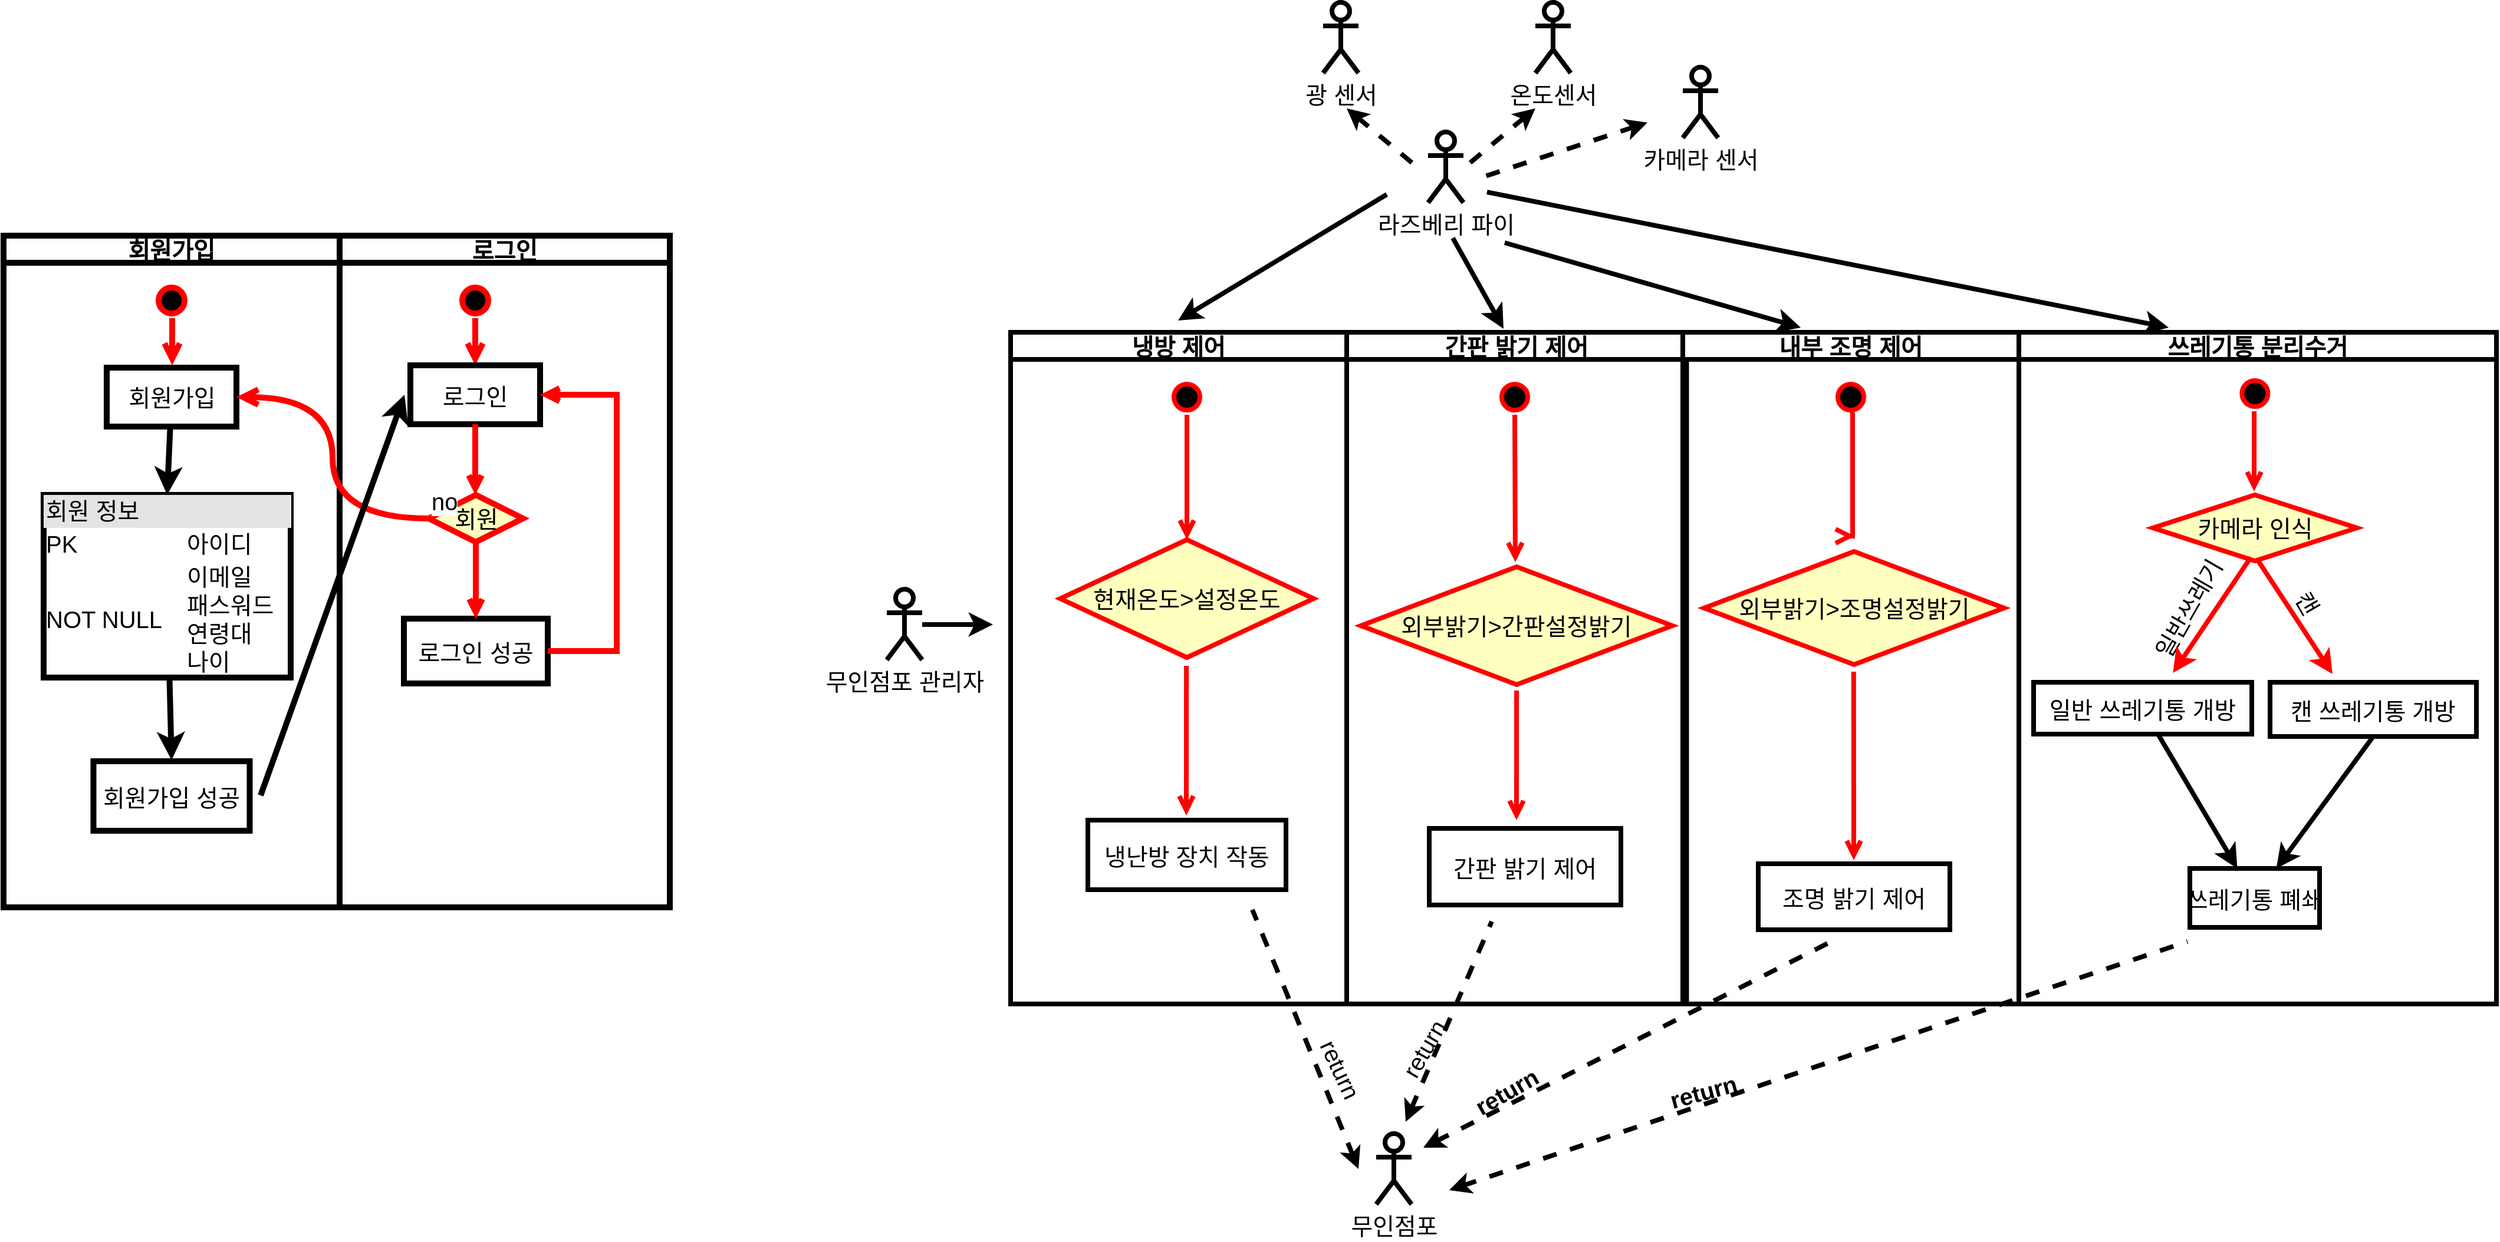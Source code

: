 <mxfile version="24.2.7" type="google">
  <diagram name="Page-1" id="e7e014a7-5840-1c2e-5031-d8a46d1fe8dd">
    <mxGraphModel grid="0" page="0" gridSize="10" guides="1" tooltips="1" connect="1" arrows="1" fold="1" pageScale="1" pageWidth="1169" pageHeight="826" background="none" math="0" shadow="0">
      <root>
        <mxCell id="0" />
        <mxCell id="1" parent="0" />
        <mxCell id="2" value="로그인" style="swimlane;whiteSpace=wrap;rounded=0;strokeWidth=5;fontSize=20;" vertex="1" parent="1">
          <mxGeometry x="246" y="38" width="280" height="570" as="geometry" />
        </mxCell>
        <mxCell id="5" value="" style="ellipse;shape=startState;fillColor=#000000;strokeColor=#ff0000;rounded=0;strokeWidth=5;fontSize=20;" vertex="1" parent="2">
          <mxGeometry x="100" y="40" width="30" height="30" as="geometry" />
        </mxCell>
        <mxCell id="6" value="" style="edgeStyle=elbowEdgeStyle;elbow=horizontal;verticalAlign=bottom;endArrow=open;endSize=8;strokeColor=#FF0000;endFill=1;rounded=0;strokeWidth=5;fontSize=20;" edge="1" parent="2" source="5" target="7">
          <mxGeometry x="100" y="40" as="geometry">
            <mxPoint x="115" y="110" as="targetPoint" />
          </mxGeometry>
        </mxCell>
        <mxCell id="7" value="로그인" style="rounded=0;strokeWidth=5;fontSize=20;" vertex="1" parent="2">
          <mxGeometry x="60" y="110" width="110" height="50" as="geometry" />
        </mxCell>
        <mxCell id="9" value="" style="endArrow=open;strokeColor=#FF0000;endFill=1;rounded=0;strokeWidth=5;fontSize=20;" edge="1" parent="2" source="7">
          <mxGeometry relative="1" as="geometry">
            <mxPoint x="115" y="220" as="targetPoint" />
          </mxGeometry>
        </mxCell>
        <mxCell id="10" value="로그인 성공" style="rounded=0;strokeWidth=5;fontSize=20;" vertex="1" parent="2">
          <mxGeometry x="54.5" y="325" width="122" height="55" as="geometry" />
        </mxCell>
        <mxCell id="11" value="" style="endArrow=open;strokeColor=#FF0000;endFill=1;rounded=0;exitX=0.5;exitY=1;exitDx=0;exitDy=0;strokeWidth=5;fontSize=20;" edge="1" parent="2" source="uYI1ENuEKu4iVCfrBXt--41" target="10">
          <mxGeometry relative="1" as="geometry">
            <mxPoint x="115" y="270" as="sourcePoint" />
          </mxGeometry>
        </mxCell>
        <mxCell id="12" value="" style="edgeStyle=elbowEdgeStyle;elbow=horizontal;strokeColor=#FF0000;endArrow=open;endFill=1;rounded=0;strokeWidth=5;fontSize=20;" edge="1" parent="2" source="10" target="7">
          <mxGeometry width="100" height="100" relative="1" as="geometry">
            <mxPoint x="160" y="290" as="sourcePoint" />
            <mxPoint x="260" y="190" as="targetPoint" />
            <Array as="points">
              <mxPoint x="235" y="280" />
            </Array>
          </mxGeometry>
        </mxCell>
        <mxCell id="uYI1ENuEKu4iVCfrBXt--41" value="회원" style="rhombus;whiteSpace=wrap;html=1;fontColor=#000000;fillColor=#ffffc0;strokeColor=#ff0000;rounded=0;strokeWidth=5;fontSize=20;" vertex="1" parent="2">
          <mxGeometry x="75.5" y="220" width="80" height="40" as="geometry" />
        </mxCell>
        <mxCell id="uYI1ENuEKu4iVCfrBXt--53" value="" style="edgeStyle=none;curved=1;rounded=0;orthogonalLoop=1;jettySize=auto;html=1;fontSize=12;startSize=8;endSize=8;strokeWidth=4;" edge="1" parent="1" source="uYI1ENuEKu4iVCfrBXt--45">
          <mxGeometry relative="1" as="geometry">
            <mxPoint x="800" y="368" as="targetPoint" />
          </mxGeometry>
        </mxCell>
        <mxCell id="uYI1ENuEKu4iVCfrBXt--45" value="&lt;font style=&quot;font-size: 20px;&quot;&gt;무인점포 관리자&lt;/font&gt;" style="shape=umlActor;verticalLabelPosition=bottom;verticalAlign=top;html=1;rounded=0;strokeWidth=4;" vertex="1" parent="1">
          <mxGeometry x="710" y="338" width="30" height="60" as="geometry" />
        </mxCell>
        <mxCell id="uYI1ENuEKu4iVCfrBXt--84" value="냉방 제어" style="swimlane;whiteSpace=wrap;rounded=0;strokeWidth=4;fontSize=20;" vertex="1" parent="1">
          <mxGeometry x="815" y="120" width="285" height="570" as="geometry" />
        </mxCell>
        <mxCell id="uYI1ENuEKu4iVCfrBXt--85" value="" style="ellipse;shape=startState;fillColor=#000000;strokeColor=#ff0000;rounded=0;strokeWidth=4;" vertex="1" parent="uYI1ENuEKu4iVCfrBXt--84">
          <mxGeometry x="134.5" y="40" width="30" height="30" as="geometry" />
        </mxCell>
        <mxCell id="uYI1ENuEKu4iVCfrBXt--86" value="" style="edgeStyle=elbowEdgeStyle;elbow=horizontal;verticalAlign=bottom;endArrow=open;endSize=8;strokeColor=#FF0000;endFill=1;rounded=0;entryX=0.5;entryY=0;entryDx=0;entryDy=0;strokeWidth=4;" edge="1" parent="uYI1ENuEKu4iVCfrBXt--84" source="uYI1ENuEKu4iVCfrBXt--85" target="uYI1ENuEKu4iVCfrBXt--94">
          <mxGeometry x="40" y="20" as="geometry">
            <mxPoint x="143" y="110" as="targetPoint" />
          </mxGeometry>
        </mxCell>
        <mxCell id="uYI1ENuEKu4iVCfrBXt--94" value="&lt;font style=&quot;font-size: 20px;&quot;&gt;현재온도&amp;gt;설정온도&lt;/font&gt;" style="rhombus;whiteSpace=wrap;html=1;fontColor=#000000;fillColor=#ffffc0;strokeColor=#ff0000;rounded=0;strokeWidth=4;" vertex="1" parent="uYI1ENuEKu4iVCfrBXt--84">
          <mxGeometry x="42" y="176" width="215" height="100" as="geometry" />
        </mxCell>
        <mxCell id="uYI1ENuEKu4iVCfrBXt--102" value="냉난방 장치 작동" style="rounded=0;strokeWidth=4;fontSize=20;" vertex="1" parent="uYI1ENuEKu4iVCfrBXt--84">
          <mxGeometry x="65.5" y="414" width="168" height="59" as="geometry" />
        </mxCell>
        <mxCell id="msa-p7I_3yaAG2sm1weJ-56" value="" style="edgeStyle=elbowEdgeStyle;elbow=horizontal;verticalAlign=bottom;endArrow=open;endSize=8;strokeColor=#FF0000;endFill=1;rounded=0;strokeWidth=4;" edge="1" parent="uYI1ENuEKu4iVCfrBXt--84">
          <mxGeometry x="-775" y="-100" as="geometry">
            <mxPoint x="148.73" y="410" as="targetPoint" />
            <mxPoint x="149.06" y="283" as="sourcePoint" />
          </mxGeometry>
        </mxCell>
        <mxCell id="3" value="회원가입" style="swimlane;whiteSpace=wrap;rounded=0;strokeWidth=5;fontSize=20;" vertex="1" parent="1">
          <mxGeometry x="-39" y="38" width="285" height="570" as="geometry" />
        </mxCell>
        <mxCell id="13" value="" style="ellipse;shape=startState;fillColor=#000000;strokeColor=#ff0000;rounded=0;strokeWidth=5;fontSize=20;" vertex="1" parent="3">
          <mxGeometry x="127.5" y="40" width="30" height="30" as="geometry" />
        </mxCell>
        <mxCell id="14" value="" style="edgeStyle=elbowEdgeStyle;elbow=horizontal;verticalAlign=bottom;endArrow=open;endSize=8;strokeColor=#FF0000;endFill=1;rounded=0;strokeWidth=5;fontSize=20;" edge="1" parent="3" source="13">
          <mxGeometry x="40" y="20" as="geometry">
            <mxPoint x="143" y="110" as="targetPoint" />
          </mxGeometry>
        </mxCell>
        <mxCell id="uYI1ENuEKu4iVCfrBXt--59" value="" style="edgeStyle=none;curved=1;rounded=0;orthogonalLoop=1;jettySize=auto;html=1;fontSize=20;startSize=8;endSize=8;entryX=0.5;entryY=0;entryDx=0;entryDy=0;strokeWidth=5;" edge="1" parent="3" source="uYI1ENuEKu4iVCfrBXt--44" target="uYI1ENuEKu4iVCfrBXt--76">
          <mxGeometry relative="1" as="geometry">
            <mxPoint x="135" y="220" as="targetPoint" />
          </mxGeometry>
        </mxCell>
        <mxCell id="uYI1ENuEKu4iVCfrBXt--44" value="회원가입" style="html=1;whiteSpace=wrap;rounded=0;strokeWidth=5;fontSize=20;" vertex="1" parent="3">
          <mxGeometry x="87.5" y="112" width="110" height="50" as="geometry" />
        </mxCell>
        <mxCell id="uYI1ENuEKu4iVCfrBXt--78" value="" style="edgeStyle=none;curved=1;rounded=0;orthogonalLoop=1;jettySize=auto;html=1;fontSize=20;startSize=8;endSize=8;strokeWidth=5;" edge="1" parent="3" source="uYI1ENuEKu4iVCfrBXt--76">
          <mxGeometry relative="1" as="geometry">
            <mxPoint x="142.5" y="445" as="targetPoint" />
          </mxGeometry>
        </mxCell>
        <mxCell id="uYI1ENuEKu4iVCfrBXt--76" value="&lt;div style=&quot;box-sizing: border-box; width: 100%; background: rgb(228, 228, 228); padding: 2px; font-size: 20px;&quot;&gt;회원 정보&lt;/div&gt;&lt;table cellspacing=&quot;0&quot; cellpadding=&quot;2&quot; style=&quot;width: 100%; font-size: 20px;&quot;&gt;&lt;tbody style=&quot;font-size: 20px;&quot;&gt;&lt;tr style=&quot;font-size: 20px;&quot;&gt;&lt;td style=&quot;font-size: 20px;&quot;&gt;PK&lt;/td&gt;&lt;td style=&quot;font-size: 20px;&quot;&gt;아이디&lt;/td&gt;&lt;/tr&gt;&lt;tr style=&quot;font-size: 20px;&quot;&gt;&lt;td style=&quot;font-size: 20px;&quot;&gt;&lt;p style=&quot;font-size: 20px;&quot;&gt;NOT NULL&lt;/p&gt;&lt;/td&gt;&lt;td style=&quot;font-size: 20px;&quot;&gt;이메일&lt;br style=&quot;font-size: 20px;&quot;&gt;패스워드&lt;br style=&quot;font-size: 20px;&quot;&gt;연령대&lt;br style=&quot;font-size: 20px;&quot;&gt;나이&lt;br style=&quot;font-size: 20px;&quot;&gt;&lt;/td&gt;&lt;/tr&gt;&lt;/tbody&gt;&lt;/table&gt;" style="verticalAlign=top;align=left;overflow=fill;html=1;whiteSpace=wrap;rounded=0;strokeWidth=5;fontSize=20;" vertex="1" parent="3">
          <mxGeometry x="34" y="220" width="209.5" height="155" as="geometry" />
        </mxCell>
        <mxCell id="uYI1ENuEKu4iVCfrBXt--79" value="회원가입 성공" style="rounded=0;strokeWidth=5;fontSize=20;" vertex="1" parent="3">
          <mxGeometry x="76.25" y="446" width="132.5" height="59" as="geometry" />
        </mxCell>
        <mxCell id="uYI1ENuEKu4iVCfrBXt--42" value="no" style="edgeStyle=orthogonalEdgeStyle;html=1;align=left;verticalAlign=bottom;endArrow=open;endSize=8;strokeColor=#ff0000;rounded=0;fontSize=20;curved=1;entryX=1;entryY=0.5;entryDx=0;entryDy=0;strokeWidth=5;" edge="1" parent="1" source="uYI1ENuEKu4iVCfrBXt--41" target="uYI1ENuEKu4iVCfrBXt--44">
          <mxGeometry x="-1" relative="1" as="geometry">
            <mxPoint x="501.5" y="278" as="targetPoint" />
          </mxGeometry>
        </mxCell>
        <mxCell id="uYI1ENuEKu4iVCfrBXt--83" value="" style="edgeStyle=none;curved=1;rounded=0;orthogonalLoop=1;jettySize=auto;html=1;fontSize=20;startSize=8;endSize=8;strokeWidth=5;" edge="1" parent="1">
          <mxGeometry relative="1" as="geometry">
            <mxPoint x="179" y="513" as="sourcePoint" />
            <mxPoint x="301" y="173" as="targetPoint" />
          </mxGeometry>
        </mxCell>
        <mxCell id="uYI1ENuEKu4iVCfrBXt--92" value="&lt;font style=&quot;font-size: 20px;&quot;&gt;온도센서&lt;/font&gt;" style="shape=umlActor;verticalLabelPosition=bottom;verticalAlign=top;html=1;outlineConnect=0;rounded=0;strokeWidth=4;" vertex="1" parent="1">
          <mxGeometry x="1260" y="-160" width="30" height="60" as="geometry" />
        </mxCell>
        <mxCell id="uYI1ENuEKu4iVCfrBXt--93" value="" style="endArrow=classic;html=1;rounded=0;fontSize=12;startSize=8;endSize=8;curved=1;strokeWidth=4;" edge="1" parent="1">
          <mxGeometry width="50" height="50" relative="1" as="geometry">
            <mxPoint x="1134" y="3" as="sourcePoint" />
            <mxPoint x="957" y="110" as="targetPoint" />
          </mxGeometry>
        </mxCell>
        <mxCell id="msa-p7I_3yaAG2sm1weJ-14" value="간판 밝기 제어" style="swimlane;whiteSpace=wrap;rounded=0;strokeWidth=4;fontSize=20;" vertex="1" parent="1">
          <mxGeometry x="1100" y="120" width="288.25" height="570" as="geometry" />
        </mxCell>
        <mxCell id="msa-p7I_3yaAG2sm1weJ-15" value="" style="ellipse;shape=startState;fillColor=#000000;strokeColor=#ff0000;rounded=0;strokeWidth=4;" vertex="1" parent="msa-p7I_3yaAG2sm1weJ-14">
          <mxGeometry x="127.5" y="40" width="30" height="30" as="geometry" />
        </mxCell>
        <mxCell id="msa-p7I_3yaAG2sm1weJ-18" value="&lt;font style=&quot;font-size: 20px;&quot;&gt;외부밝기&amp;gt;간판설정밝기&lt;/font&gt;" style="rhombus;whiteSpace=wrap;html=1;fontColor=#000000;fillColor=#ffffc0;strokeColor=#ff0000;rounded=0;strokeWidth=4;" vertex="1" parent="msa-p7I_3yaAG2sm1weJ-14">
          <mxGeometry x="12" y="199" width="264.25" height="100" as="geometry" />
        </mxCell>
        <mxCell id="msa-p7I_3yaAG2sm1weJ-19" value="간판 밝기 제어" style="rounded=0;strokeWidth=4;fontSize=20;" vertex="1" parent="msa-p7I_3yaAG2sm1weJ-14">
          <mxGeometry x="70" y="421" width="162.5" height="65" as="geometry" />
        </mxCell>
        <mxCell id="msa-p7I_3yaAG2sm1weJ-57" value="" style="edgeStyle=elbowEdgeStyle;elbow=horizontal;verticalAlign=bottom;endArrow=open;endSize=8;strokeColor=#FF0000;endFill=1;rounded=0;entryX=0.5;entryY=0;entryDx=0;entryDy=0;strokeWidth=4;" edge="1" parent="msa-p7I_3yaAG2sm1weJ-14">
          <mxGeometry x="-1060" y="-100" as="geometry">
            <mxPoint x="143.67" y="414" as="targetPoint" />
            <mxPoint x="144.05" y="304" as="sourcePoint" />
          </mxGeometry>
        </mxCell>
        <mxCell id="msa-p7I_3yaAG2sm1weJ-58" value="" style="edgeStyle=elbowEdgeStyle;elbow=horizontal;verticalAlign=bottom;endArrow=open;endSize=8;strokeColor=#FF0000;endFill=1;rounded=0;strokeWidth=4;exitX=0.5;exitY=1;exitDx=0;exitDy=0;" edge="1" parent="msa-p7I_3yaAG2sm1weJ-14" source="msa-p7I_3yaAG2sm1weJ-15">
          <mxGeometry x="-1060" y="-100" as="geometry">
            <mxPoint x="143.59" y="195" as="targetPoint" />
            <mxPoint x="143.96" y="82" as="sourcePoint" />
          </mxGeometry>
        </mxCell>
        <mxCell id="msa-p7I_3yaAG2sm1weJ-20" value="내부 조명 제어" style="swimlane;whiteSpace=wrap;rounded=0;strokeWidth=4;fontSize=20;" vertex="1" parent="1">
          <mxGeometry x="1385" y="120" width="285" height="570" as="geometry" />
        </mxCell>
        <mxCell id="msa-p7I_3yaAG2sm1weJ-21" value="" style="ellipse;shape=startState;fillColor=#000000;strokeColor=#ff0000;rounded=0;strokeWidth=4;" vertex="1" parent="msa-p7I_3yaAG2sm1weJ-20">
          <mxGeometry x="127.5" y="40" width="30" height="30" as="geometry" />
        </mxCell>
        <mxCell id="msa-p7I_3yaAG2sm1weJ-24" value="&lt;font style=&quot;font-size: 20px;&quot;&gt;외부밝기&amp;gt;조명설정밝기&lt;/font&gt;" style="rhombus;whiteSpace=wrap;html=1;fontColor=#000000;fillColor=#ffffc0;strokeColor=#ff0000;rounded=0;strokeWidth=4;" vertex="1" parent="msa-p7I_3yaAG2sm1weJ-20">
          <mxGeometry x="18" y="186" width="254.5" height="96" as="geometry" />
        </mxCell>
        <mxCell id="msa-p7I_3yaAG2sm1weJ-25" value="조명 밝기 제어" style="rounded=0;strokeWidth=4;fontSize=20;" vertex="1" parent="msa-p7I_3yaAG2sm1weJ-20">
          <mxGeometry x="64" y="451" width="162.5" height="56" as="geometry" />
        </mxCell>
        <mxCell id="msa-p7I_3yaAG2sm1weJ-59" value="" style="edgeStyle=elbowEdgeStyle;elbow=horizontal;verticalAlign=bottom;endArrow=open;endSize=8;strokeColor=#FF0000;endFill=1;rounded=0;entryX=0.5;entryY=0;entryDx=0;entryDy=0;strokeWidth=4;" edge="1" parent="msa-p7I_3yaAG2sm1weJ-20">
          <mxGeometry x="-1345" y="-100" as="geometry">
            <mxPoint x="144.89" y="448" as="targetPoint" />
            <mxPoint x="144.89" y="288" as="sourcePoint" />
          </mxGeometry>
        </mxCell>
        <mxCell id="msa-p7I_3yaAG2sm1weJ-60" value="" style="edgeStyle=elbowEdgeStyle;elbow=horizontal;verticalAlign=bottom;endArrow=open;endSize=8;strokeColor=#FF0000;endFill=1;rounded=0;strokeWidth=4;" edge="1" parent="msa-p7I_3yaAG2sm1weJ-20">
          <mxGeometry x="-1345" y="-100" as="geometry">
            <mxPoint x="146" y="173" as="targetPoint" />
            <mxPoint x="141.87" y="70" as="sourcePoint" />
          </mxGeometry>
        </mxCell>
        <mxCell id="msa-p7I_3yaAG2sm1weJ-28" value="" style="edgeStyle=none;curved=1;rounded=0;orthogonalLoop=1;jettySize=auto;html=1;fontSize=12;startSize=8;endSize=8;strokeWidth=4;" edge="1" parent="1">
          <mxGeometry relative="1" as="geometry">
            <mxPoint x="1190" y="40" as="sourcePoint" />
            <mxPoint x="1233" y="117" as="targetPoint" />
          </mxGeometry>
        </mxCell>
        <mxCell id="msa-p7I_3yaAG2sm1weJ-26" value="&lt;font style=&quot;font-size: 20px;&quot;&gt;광 센서&lt;/font&gt;" style="shape=umlActor;verticalLabelPosition=bottom;verticalAlign=top;html=1;outlineConnect=0;rounded=0;strokeWidth=4;" vertex="1" parent="1">
          <mxGeometry x="1080" y="-160" width="30" height="60" as="geometry" />
        </mxCell>
        <mxCell id="msa-p7I_3yaAG2sm1weJ-29" value="" style="endArrow=classic;html=1;rounded=0;fontSize=12;startSize=8;endSize=8;curved=1;entryX=0.351;entryY=-0.007;entryDx=0;entryDy=0;entryPerimeter=0;strokeWidth=4;" edge="1" parent="1" target="msa-p7I_3yaAG2sm1weJ-20">
          <mxGeometry width="50" height="50" relative="1" as="geometry">
            <mxPoint x="1234" y="44" as="sourcePoint" />
            <mxPoint x="1450" y="-80" as="targetPoint" />
          </mxGeometry>
        </mxCell>
        <mxCell id="msa-p7I_3yaAG2sm1weJ-62" value="&lt;font style=&quot;font-size: 20px;&quot;&gt;라즈베리 파이&lt;/font&gt;" style="shape=umlActor;verticalLabelPosition=bottom;verticalAlign=top;html=1;outlineConnect=0;rounded=0;strokeWidth=4;" vertex="1" parent="1">
          <mxGeometry x="1169" y="-50" width="30" height="60" as="geometry" />
        </mxCell>
        <mxCell id="msa-p7I_3yaAG2sm1weJ-66" value="" style="endArrow=none;html=1;rounded=0;dashed=1;endFill=0;startArrow=classic;startFill=1;labelBackgroundColor=none;fontColor=default;strokeWidth=4;" edge="1" parent="1">
          <mxGeometry width="50" height="50" relative="1" as="geometry">
            <mxPoint x="1260" y="-70" as="sourcePoint" />
            <mxPoint x="1200" y="-20" as="targetPoint" />
          </mxGeometry>
        </mxCell>
        <mxCell id="msa-p7I_3yaAG2sm1weJ-68" value="" style="endArrow=none;html=1;rounded=0;dashed=1;endFill=0;startArrow=classic;startFill=1;labelBackgroundColor=none;fontColor=default;strokeWidth=4;" edge="1" parent="1">
          <mxGeometry width="50" height="50" relative="1" as="geometry">
            <mxPoint x="1100" y="-70" as="sourcePoint" />
            <mxPoint x="1160" y="-20" as="targetPoint" />
          </mxGeometry>
        </mxCell>
        <mxCell id="msa-p7I_3yaAG2sm1weJ-70" value="&lt;font style=&quot;font-size: 20px;&quot;&gt;무인점포&lt;/font&gt;" style="shape=umlActor;verticalLabelPosition=bottom;verticalAlign=top;html=1;outlineConnect=0;rounded=0;strokeWidth=4;" vertex="1" parent="1">
          <mxGeometry x="1125" y="800" width="30" height="60" as="geometry" />
        </mxCell>
        <mxCell id="msa-p7I_3yaAG2sm1weJ-71" value="" style="endArrow=none;html=1;rounded=0;dashed=1;endFill=0;startArrow=classic;startFill=1;labelBackgroundColor=none;fontColor=default;strokeWidth=4;" edge="1" parent="1">
          <mxGeometry width="50" height="50" relative="1" as="geometry">
            <mxPoint x="1110" y="830" as="sourcePoint" />
            <mxPoint x="1020" y="610" as="targetPoint" />
          </mxGeometry>
        </mxCell>
        <mxCell id="msa-p7I_3yaAG2sm1weJ-72" value="&lt;font style=&quot;font-size: 20px;&quot;&gt;return&lt;/font&gt;" style="text;html=1;align=center;verticalAlign=middle;resizable=0;points=[];autosize=1;strokeColor=none;fillColor=none;rotation=65;labelBackgroundColor=none;rounded=0;strokeWidth=4;" vertex="1" parent="1">
          <mxGeometry x="1060" y="727" width="70" height="36" as="geometry" />
        </mxCell>
        <mxCell id="msa-p7I_3yaAG2sm1weJ-73" value="" style="endArrow=none;html=1;rounded=0;dashed=1;endFill=0;startArrow=classic;startFill=1;labelBackgroundColor=none;fontColor=default;strokeWidth=4;" edge="1" parent="1">
          <mxGeometry width="50" height="50" relative="1" as="geometry">
            <mxPoint x="1150" y="790" as="sourcePoint" />
            <mxPoint x="1223" y="620" as="targetPoint" />
          </mxGeometry>
        </mxCell>
        <mxCell id="msa-p7I_3yaAG2sm1weJ-74" value="&lt;font style=&quot;font-size: 20px;&quot;&gt;return&lt;/font&gt;" style="text;html=1;align=center;verticalAlign=middle;resizable=0;points=[];autosize=1;strokeColor=none;fillColor=none;rotation=-60;labelBackgroundColor=none;rounded=0;strokeWidth=4;" vertex="1" parent="1">
          <mxGeometry x="1130" y="710" width="70" height="36" as="geometry" />
        </mxCell>
        <mxCell id="msa-p7I_3yaAG2sm1weJ-75" value="" style="endArrow=none;html=1;rounded=0;dashed=1;endFill=0;startArrow=classic;startFill=1;labelBackgroundColor=none;fontColor=default;fontStyle=1;strokeWidth=4;" edge="1" parent="1">
          <mxGeometry width="50" height="50" relative="1" as="geometry">
            <mxPoint x="1165" y="812" as="sourcePoint" />
            <mxPoint x="1510" y="637.5" as="targetPoint" />
          </mxGeometry>
        </mxCell>
        <mxCell id="msa-p7I_3yaAG2sm1weJ-76" value="&lt;font style=&quot;font-size: 20px;&quot;&gt;return&lt;/font&gt;" style="text;html=1;align=center;verticalAlign=middle;resizable=0;points=[];autosize=1;strokeColor=none;fillColor=none;rotation=-30;labelBackgroundColor=none;fontStyle=1;rounded=0;strokeWidth=4;" vertex="1" parent="1">
          <mxGeometry x="1200" y="746" width="70" height="36" as="geometry" />
        </mxCell>
        <mxCell id="msa-p7I_3yaAG2sm1weJ-80" value="쓰레기통 분리수거" style="swimlane;whiteSpace=wrap;rounded=0;startSize=23;strokeWidth=4;fontSize=20;" vertex="1" parent="1">
          <mxGeometry x="1670" y="120" width="405" height="570" as="geometry" />
        </mxCell>
        <mxCell id="msa-p7I_3yaAG2sm1weJ-81" value="" style="ellipse;shape=startState;fillColor=#000000;strokeColor=#ff0000;rounded=0;strokeWidth=4;" vertex="1" parent="msa-p7I_3yaAG2sm1weJ-80">
          <mxGeometry x="185.18" y="37" width="30" height="30" as="geometry" />
        </mxCell>
        <mxCell id="msa-p7I_3yaAG2sm1weJ-82" value="&lt;font style=&quot;font-size: 20px;&quot;&gt;카메라 인식&lt;/font&gt;" style="rhombus;whiteSpace=wrap;html=1;fontColor=#000000;fillColor=#ffffc0;strokeColor=#ff0000;rounded=0;strokeWidth=4;" vertex="1" parent="msa-p7I_3yaAG2sm1weJ-80">
          <mxGeometry x="113.68" y="138" width="173" height="56" as="geometry" />
        </mxCell>
        <mxCell id="msa-p7I_3yaAG2sm1weJ-98" style="edgeStyle=none;curved=1;rounded=0;orthogonalLoop=1;jettySize=auto;html=1;fontSize=12;startSize=8;endSize=8;strokeWidth=4;" edge="1" parent="msa-p7I_3yaAG2sm1weJ-80" source="msa-p7I_3yaAG2sm1weJ-83" target="msa-p7I_3yaAG2sm1weJ-97">
          <mxGeometry relative="1" as="geometry" />
        </mxCell>
        <mxCell id="msa-p7I_3yaAG2sm1weJ-83" value="일반 쓰레기통 개방" style="rounded=0;strokeWidth=4;fontSize=20;" vertex="1" parent="msa-p7I_3yaAG2sm1weJ-80">
          <mxGeometry x="12.5" y="297" width="185" height="44" as="geometry" />
        </mxCell>
        <mxCell id="msa-p7I_3yaAG2sm1weJ-85" value="" style="edgeStyle=elbowEdgeStyle;elbow=horizontal;verticalAlign=bottom;endArrow=open;endSize=8;strokeColor=#FF0000;endFill=1;rounded=0;strokeWidth=4;" edge="1" parent="msa-p7I_3yaAG2sm1weJ-80">
          <mxGeometry x="-1345" y="-100" as="geometry">
            <mxPoint x="199.68" y="135" as="targetPoint" />
            <mxPoint x="199.55" y="67" as="sourcePoint" />
          </mxGeometry>
        </mxCell>
        <mxCell id="msa-p7I_3yaAG2sm1weJ-99" style="edgeStyle=none;curved=1;rounded=0;orthogonalLoop=1;jettySize=auto;html=1;exitX=0.5;exitY=1;exitDx=0;exitDy=0;fontSize=12;startSize=8;endSize=8;strokeWidth=4;" edge="1" parent="msa-p7I_3yaAG2sm1weJ-80" source="msa-p7I_3yaAG2sm1weJ-87" target="msa-p7I_3yaAG2sm1weJ-97">
          <mxGeometry relative="1" as="geometry" />
        </mxCell>
        <mxCell id="msa-p7I_3yaAG2sm1weJ-87" value="캔 쓰레기통 개방" style="rounded=0;strokeWidth=4;fontSize=20;" vertex="1" parent="msa-p7I_3yaAG2sm1weJ-80">
          <mxGeometry x="213" y="297" width="175" height="46" as="geometry" />
        </mxCell>
        <mxCell id="msa-p7I_3yaAG2sm1weJ-93" value="&lt;font style=&quot;font-size: 20px;&quot;&gt;일반쓰레기&lt;/font&gt;" style="text;strokeColor=none;fillColor=none;html=1;align=center;verticalAlign=middle;whiteSpace=wrap;rounded=0;fontSize=16;rotation=-60;strokeWidth=4;" vertex="1" parent="msa-p7I_3yaAG2sm1weJ-80">
          <mxGeometry x="88" y="214.82" width="111" height="38" as="geometry" />
        </mxCell>
        <mxCell id="msa-p7I_3yaAG2sm1weJ-95" value="&lt;font style=&quot;font-size: 20px;&quot;&gt;캔&lt;/font&gt;" style="text;strokeColor=none;fillColor=none;html=1;align=center;verticalAlign=middle;whiteSpace=wrap;rounded=0;fontSize=16;rotation=60;strokeWidth=4;" vertex="1" parent="msa-p7I_3yaAG2sm1weJ-80">
          <mxGeometry x="215.18" y="215" width="60" height="30" as="geometry" />
        </mxCell>
        <mxCell id="msa-p7I_3yaAG2sm1weJ-97" value="쓰레기통 폐쇄" style="rounded=0;strokeWidth=4;fontSize=20;" vertex="1" parent="msa-p7I_3yaAG2sm1weJ-80">
          <mxGeometry x="145" y="455" width="110" height="50" as="geometry" />
        </mxCell>
        <mxCell id="msa-p7I_3yaAG2sm1weJ-102" value="" style="edgeStyle=none;orthogonalLoop=1;jettySize=auto;html=1;rounded=0;fontSize=12;startSize=8;endSize=8;curved=1;fillColor=#e51400;strokeColor=#ff0000;strokeWidth=4;" edge="1" parent="msa-p7I_3yaAG2sm1weJ-80">
          <mxGeometry width="140" relative="1" as="geometry">
            <mxPoint x="196.68" y="191" as="sourcePoint" />
            <mxPoint x="130.68" y="289" as="targetPoint" />
            <Array as="points" />
          </mxGeometry>
        </mxCell>
        <mxCell id="msa-p7I_3yaAG2sm1weJ-103" value="" style="edgeStyle=none;orthogonalLoop=1;jettySize=auto;html=1;rounded=0;fontSize=12;startSize=8;endSize=8;curved=1;entryX=0.5;entryY=0;entryDx=0;entryDy=0;strokeColor=#ff0000;strokeWidth=4;" edge="1" parent="msa-p7I_3yaAG2sm1weJ-80">
          <mxGeometry width="140" relative="1" as="geometry">
            <mxPoint x="203" y="194" as="sourcePoint" />
            <mxPoint x="266" y="290" as="targetPoint" />
            <Array as="points" />
          </mxGeometry>
        </mxCell>
        <mxCell id="msa-p7I_3yaAG2sm1weJ-104" value="" style="endArrow=classic;html=1;rounded=0;fontSize=12;startSize=8;endSize=8;curved=1;entryX=0.351;entryY=-0.007;entryDx=0;entryDy=0;entryPerimeter=0;strokeWidth=4;" edge="1" parent="1">
          <mxGeometry width="50" height="50" relative="1" as="geometry">
            <mxPoint x="1219" y="1" as="sourcePoint" />
            <mxPoint x="1797" y="116" as="targetPoint" />
          </mxGeometry>
        </mxCell>
        <mxCell id="msa-p7I_3yaAG2sm1weJ-105" value="&lt;font style=&quot;font-size: 20px;&quot;&gt;카메라 센서&lt;/font&gt;" style="shape=umlActor;verticalLabelPosition=bottom;verticalAlign=top;html=1;outlineConnect=0;rounded=0;strokeWidth=4;" vertex="1" parent="1">
          <mxGeometry x="1385" y="-105" width="30" height="60" as="geometry" />
        </mxCell>
        <mxCell id="msa-p7I_3yaAG2sm1weJ-106" value="" style="endArrow=none;html=1;rounded=0;dashed=1;endFill=0;startArrow=classic;startFill=1;labelBackgroundColor=none;fontColor=default;strokeWidth=4;" edge="1" parent="1">
          <mxGeometry width="50" height="50" relative="1" as="geometry">
            <mxPoint x="1355" y="-58" as="sourcePoint" />
            <mxPoint x="1210" y="-10" as="targetPoint" />
          </mxGeometry>
        </mxCell>
        <mxCell id="msa-p7I_3yaAG2sm1weJ-107" value="" style="endArrow=none;html=1;rounded=0;dashed=1;endFill=0;startArrow=classic;startFill=1;labelBackgroundColor=none;fontColor=default;fontStyle=1;strokeWidth=4;" edge="1" parent="1">
          <mxGeometry width="50" height="50" relative="1" as="geometry">
            <mxPoint x="1187" y="848" as="sourcePoint" />
            <mxPoint x="1813" y="637" as="targetPoint" />
          </mxGeometry>
        </mxCell>
        <mxCell id="msa-p7I_3yaAG2sm1weJ-108" value="&lt;font style=&quot;font-size: 20px;&quot;&gt;return&lt;/font&gt;" style="text;html=1;align=center;verticalAlign=middle;resizable=0;points=[];autosize=1;strokeColor=none;fillColor=none;rotation=-15;labelBackgroundColor=none;fontStyle=1;rounded=0;strokeWidth=4;" vertex="1" parent="1">
          <mxGeometry x="1367" y="746" width="70" height="36" as="geometry" />
        </mxCell>
      </root>
    </mxGraphModel>
  </diagram>
</mxfile>
